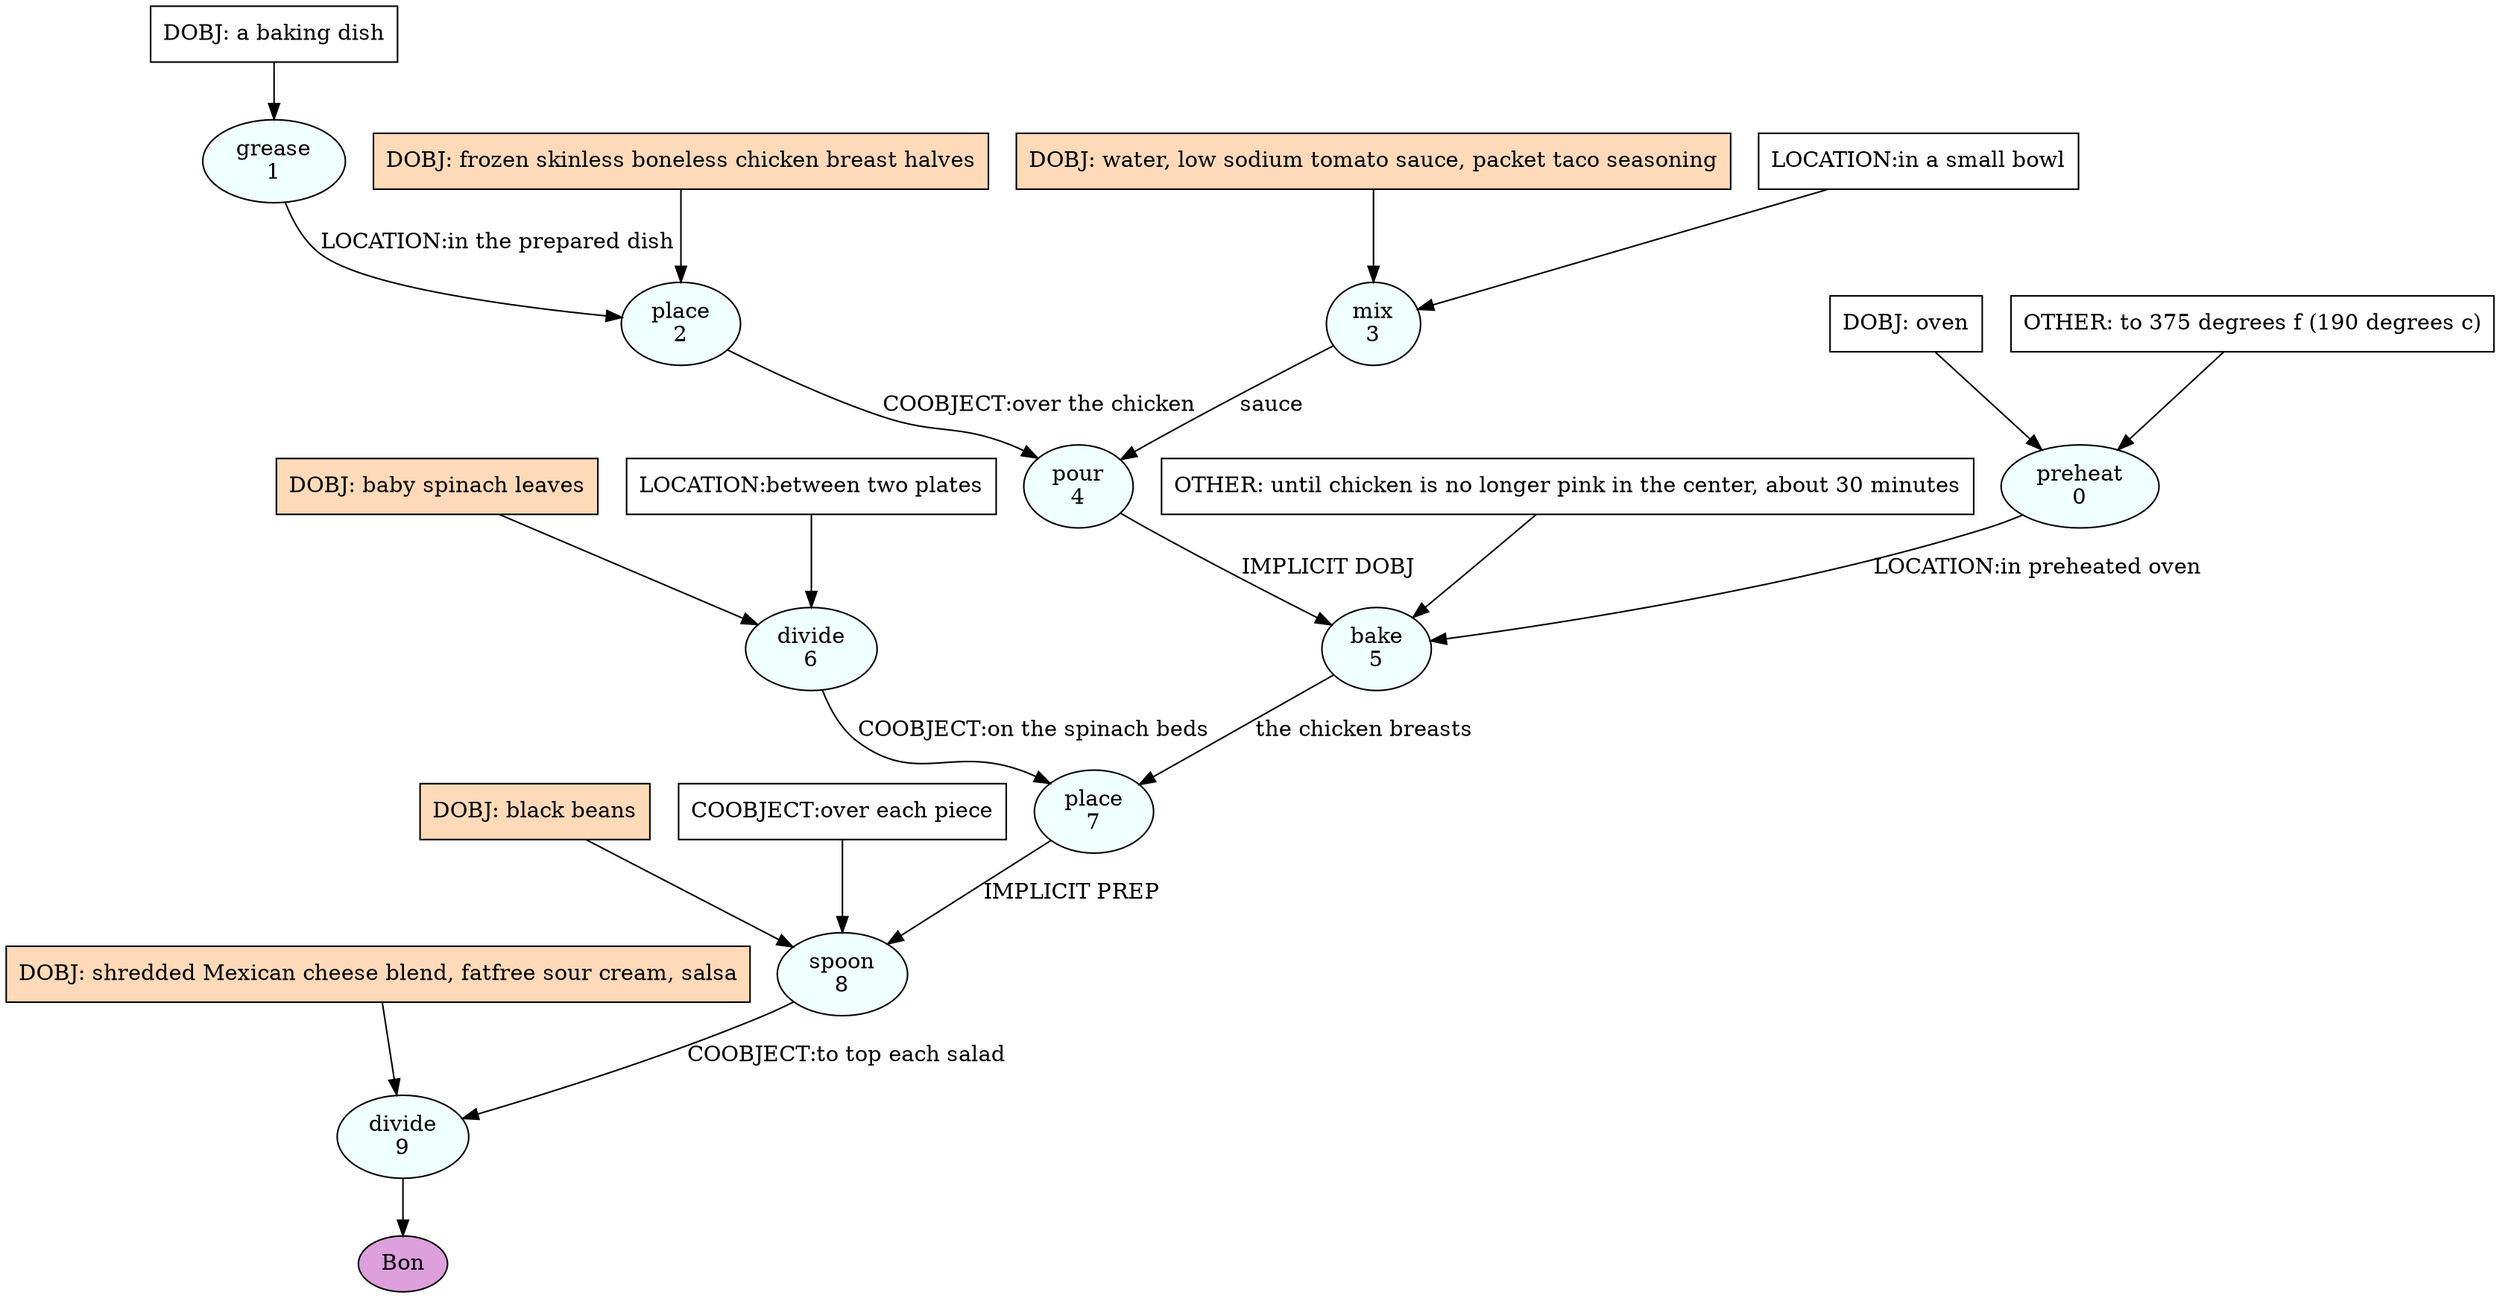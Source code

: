 digraph recipe {
E0[label="preheat
0", shape=oval, style=filled, fillcolor=azure]
E1[label="grease
1", shape=oval, style=filled, fillcolor=azure]
E2[label="place
2", shape=oval, style=filled, fillcolor=azure]
E3[label="mix
3", shape=oval, style=filled, fillcolor=azure]
E4[label="pour
4", shape=oval, style=filled, fillcolor=azure]
E5[label="bake
5", shape=oval, style=filled, fillcolor=azure]
E6[label="divide
6", shape=oval, style=filled, fillcolor=azure]
E7[label="place
7", shape=oval, style=filled, fillcolor=azure]
E8[label="spoon
8", shape=oval, style=filled, fillcolor=azure]
E9[label="divide
9", shape=oval, style=filled, fillcolor=azure]
D3[label="DOBJ: water, low sodium tomato sauce, packet taco seasoning", shape=box, style=filled, fillcolor=peachpuff]
D3 -> E3
P3_0[label="LOCATION:in a small bowl", shape=box, style=filled, fillcolor=white]
P3_0 -> E3
D0[label="DOBJ: oven", shape=box, style=filled, fillcolor=white]
D0 -> E0
O0_0[label="OTHER: to 375 degrees f (190 degrees c)", shape=box, style=filled, fillcolor=white]
O0_0 -> E0
D6[label="DOBJ: baby spinach leaves", shape=box, style=filled, fillcolor=peachpuff]
D6 -> E6
P6_0[label="LOCATION:between two plates", shape=box, style=filled, fillcolor=white]
P6_0 -> E6
D1[label="DOBJ: a baking dish", shape=box, style=filled, fillcolor=white]
D1 -> E1
D2_ing[label="DOBJ: frozen skinless boneless chicken breast halves", shape=box, style=filled, fillcolor=peachpuff]
D2_ing -> E2
E1 -> E2 [label="LOCATION:in the prepared dish"]
E3 -> E4 [label="sauce"]
E2 -> E4 [label="COOBJECT:over the chicken"]
E4 -> E5 [label="IMPLICIT DOBJ"]
E0 -> E5 [label="LOCATION:in preheated oven"]
O5_0_0[label="OTHER: until chicken is no longer pink in the center, about 30 minutes", shape=box, style=filled, fillcolor=white]
O5_0_0 -> E5
E5 -> E7 [label="the chicken breasts"]
E6 -> E7 [label="COOBJECT:on the spinach beds"]
D8_ing[label="DOBJ: black beans", shape=box, style=filled, fillcolor=peachpuff]
D8_ing -> E8
E7 -> E8 [label="IMPLICIT PREP"]
P8_1_0[label="COOBJECT:over each piece", shape=box, style=filled, fillcolor=white]
P8_1_0 -> E8
D9_ing[label="DOBJ: shredded Mexican cheese blend, fatfree sour cream, salsa", shape=box, style=filled, fillcolor=peachpuff]
D9_ing -> E9
E8 -> E9 [label="COOBJECT:to top each salad"]
EOR[label="Bon", shape=oval, style=filled, fillcolor=plum]
E9 -> EOR
}
